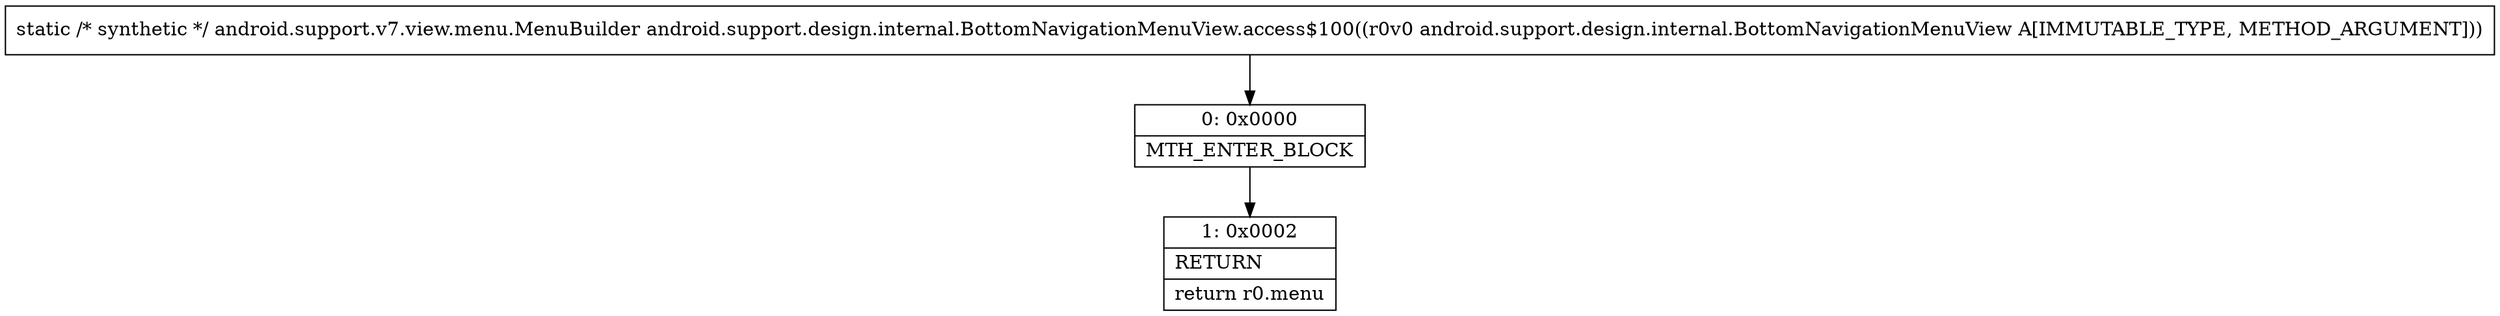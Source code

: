 digraph "CFG forandroid.support.design.internal.BottomNavigationMenuView.access$100(Landroid\/support\/design\/internal\/BottomNavigationMenuView;)Landroid\/support\/v7\/view\/menu\/MenuBuilder;" {
Node_0 [shape=record,label="{0\:\ 0x0000|MTH_ENTER_BLOCK\l}"];
Node_1 [shape=record,label="{1\:\ 0x0002|RETURN\l|return r0.menu\l}"];
MethodNode[shape=record,label="{static \/* synthetic *\/ android.support.v7.view.menu.MenuBuilder android.support.design.internal.BottomNavigationMenuView.access$100((r0v0 android.support.design.internal.BottomNavigationMenuView A[IMMUTABLE_TYPE, METHOD_ARGUMENT])) }"];
MethodNode -> Node_0;
Node_0 -> Node_1;
}

